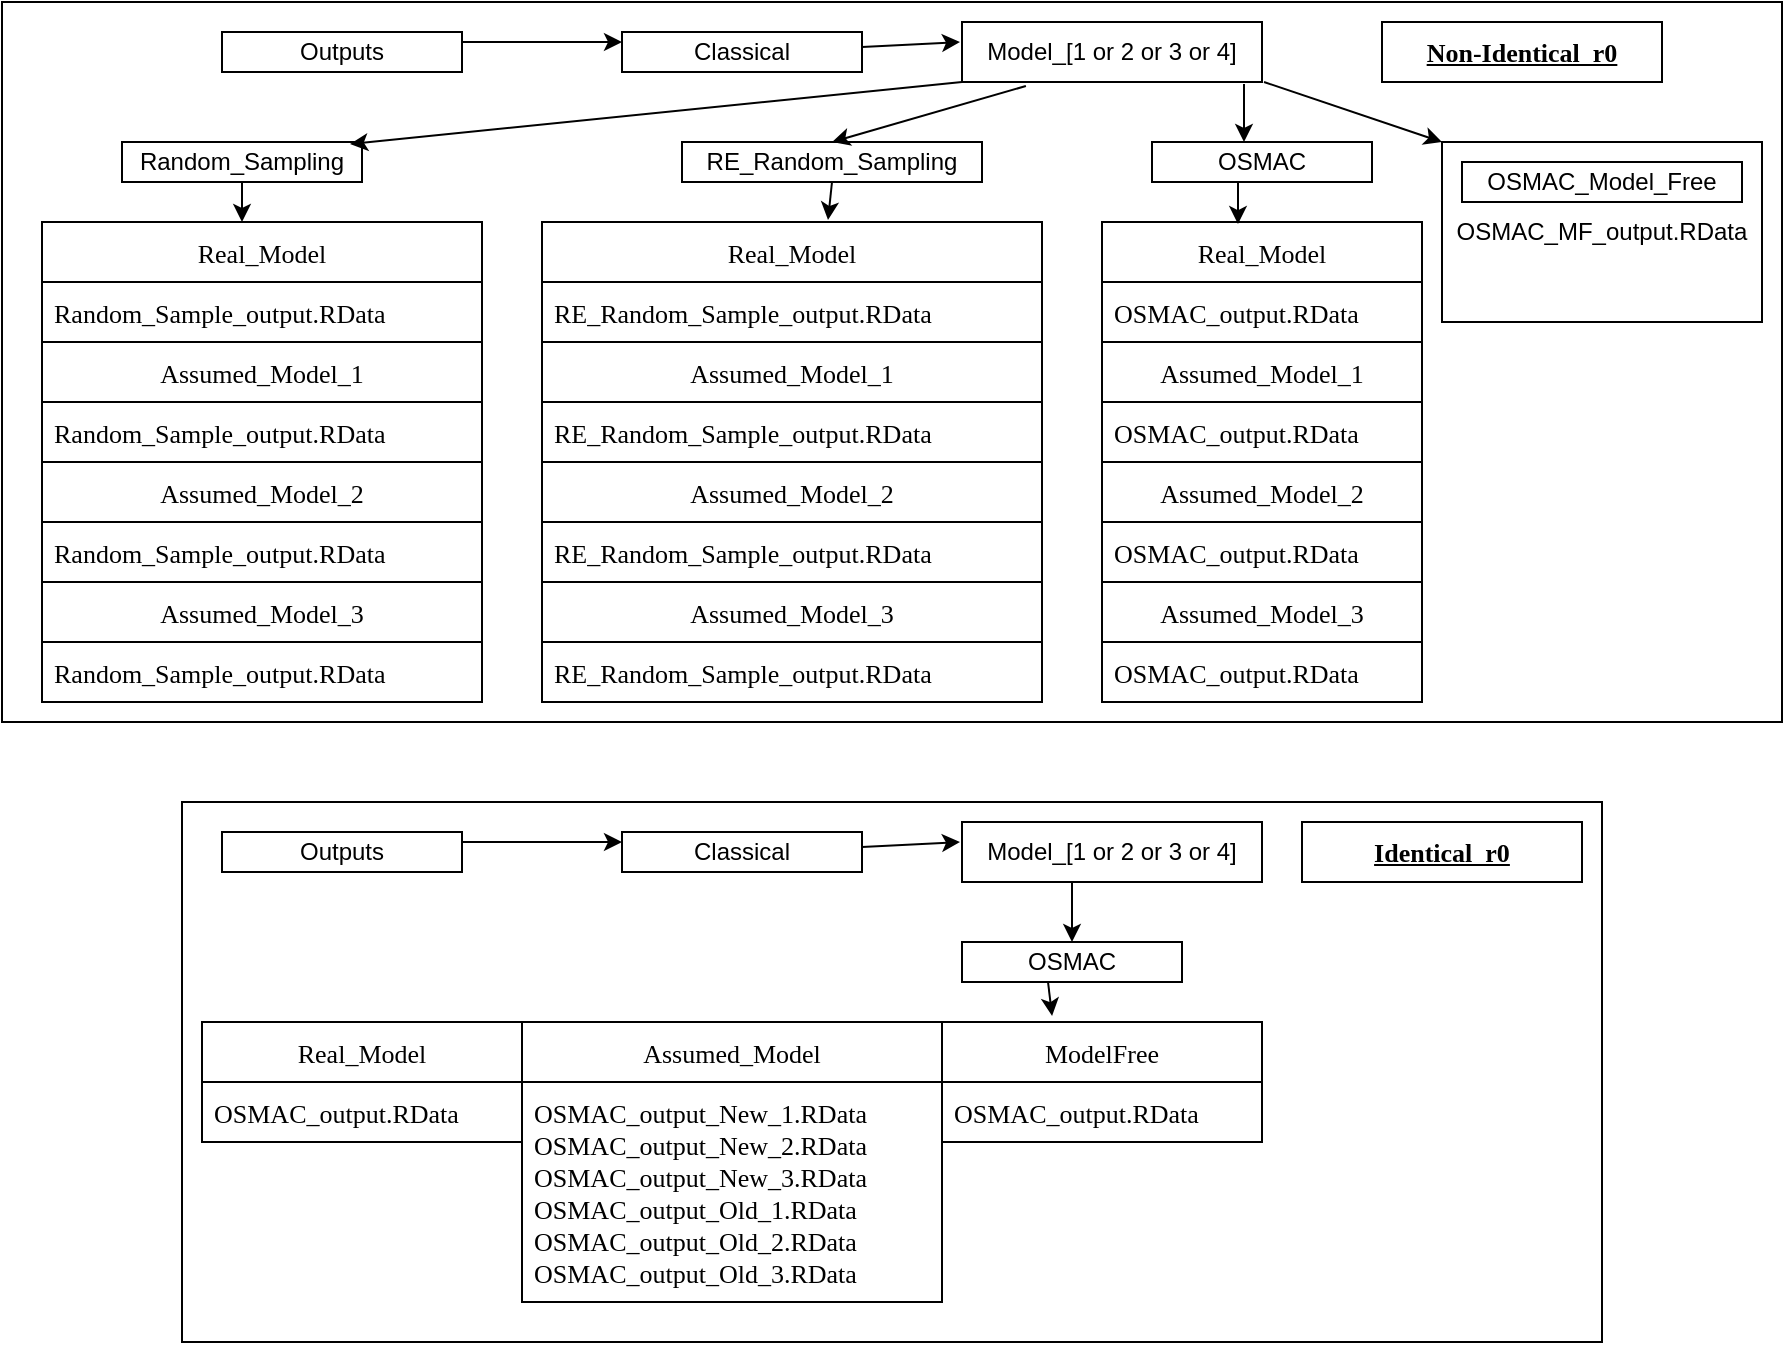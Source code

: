 <mxfile version="16.1.2" type="device"><diagram id="hRuso6uakJfl2Divja7w" name="Page-1"><mxGraphModel dx="2272" dy="694" grid="1" gridSize="10" guides="1" tooltips="1" connect="1" arrows="1" fold="1" page="1" pageScale="1" pageWidth="850" pageHeight="1400" math="0" shadow="0"><root><mxCell id="0"/><mxCell id="1" parent="0"/><mxCell id="Sh1bLU88lmJ6SCoNmVqh-36" value="" style="rounded=0;whiteSpace=wrap;html=1;fontFamily=Verdana;fontSize=13;fontColor=#000000;" vertex="1" parent="1"><mxGeometry x="-90" y="10" width="890" height="360" as="geometry"/></mxCell><mxCell id="pK8bE2HsiQjrrmtzJWa1-1" value="Outputs" style="rounded=0;whiteSpace=wrap;html=1;" parent="1" vertex="1"><mxGeometry x="20" y="25" width="120" height="20" as="geometry"/></mxCell><mxCell id="pK8bE2HsiQjrrmtzJWa1-2" value="Classical" style="rounded=0;whiteSpace=wrap;html=1;" parent="1" vertex="1"><mxGeometry x="220" y="25" width="120" height="20" as="geometry"/></mxCell><mxCell id="pK8bE2HsiQjrrmtzJWa1-3" value="Model_[1 or 2 or 3 or 4]" style="rounded=0;whiteSpace=wrap;html=1;" parent="1" vertex="1"><mxGeometry x="390" y="20" width="150" height="30" as="geometry"/></mxCell><mxCell id="pK8bE2HsiQjrrmtzJWa1-5" value="Random_Sampling" style="rounded=0;whiteSpace=wrap;html=1;" parent="1" vertex="1"><mxGeometry x="-30" y="80" width="120" height="20" as="geometry"/></mxCell><mxCell id="pK8bE2HsiQjrrmtzJWa1-6" value="RE_Random_Sampling" style="rounded=0;whiteSpace=wrap;html=1;" parent="1" vertex="1"><mxGeometry x="250" y="80" width="150" height="20" as="geometry"/></mxCell><mxCell id="pK8bE2HsiQjrrmtzJWa1-7" value="OSMAC" style="rounded=0;whiteSpace=wrap;html=1;" parent="1" vertex="1"><mxGeometry x="485" y="80" width="110" height="20" as="geometry"/></mxCell><mxCell id="pK8bE2HsiQjrrmtzJWa1-24" value="" style="endArrow=classic;html=1;exitX=1;exitY=0.25;exitDx=0;exitDy=0;" parent="1" source="pK8bE2HsiQjrrmtzJWa1-1" edge="1"><mxGeometry width="50" height="50" relative="1" as="geometry"><mxPoint x="170" y="80" as="sourcePoint"/><mxPoint x="220" y="30" as="targetPoint"/></mxGeometry></mxCell><mxCell id="pK8bE2HsiQjrrmtzJWa1-25" value="" style="endArrow=classic;html=1;exitX=1;exitY=0.25;exitDx=0;exitDy=0;" parent="1" edge="1"><mxGeometry width="50" height="50" relative="1" as="geometry"><mxPoint x="340" y="32.5" as="sourcePoint"/><mxPoint x="389" y="30" as="targetPoint"/></mxGeometry></mxCell><mxCell id="pK8bE2HsiQjrrmtzJWa1-27" value="" style="endArrow=classic;html=1;exitX=0;exitY=1;exitDx=0;exitDy=0;entryX=0.95;entryY=0.05;entryDx=0;entryDy=0;entryPerimeter=0;" parent="1" source="pK8bE2HsiQjrrmtzJWa1-3" target="pK8bE2HsiQjrrmtzJWa1-5" edge="1"><mxGeometry width="50" height="50" relative="1" as="geometry"><mxPoint x="135" y="120" as="sourcePoint"/><mxPoint x="105" y="150" as="targetPoint"/></mxGeometry></mxCell><mxCell id="pK8bE2HsiQjrrmtzJWa1-29" value="" style="endArrow=classic;html=1;exitX=0.213;exitY=1.067;exitDx=0;exitDy=0;entryX=0.5;entryY=0;entryDx=0;entryDy=0;exitPerimeter=0;" parent="1" source="pK8bE2HsiQjrrmtzJWa1-3" edge="1" target="pK8bE2HsiQjrrmtzJWa1-6"><mxGeometry width="50" height="50" relative="1" as="geometry"><mxPoint x="300" y="120" as="sourcePoint"/><mxPoint x="872" y="312.52" as="targetPoint"/></mxGeometry></mxCell><mxCell id="pK8bE2HsiQjrrmtzJWa1-30" value="" style="endArrow=classic;html=1;exitX=0.94;exitY=1.033;exitDx=0;exitDy=0;exitPerimeter=0;" parent="1" source="pK8bE2HsiQjrrmtzJWa1-3" edge="1"><mxGeometry width="50" height="50" relative="1" as="geometry"><mxPoint x="330" y="122" as="sourcePoint"/><mxPoint x="531" y="80" as="targetPoint"/></mxGeometry></mxCell><mxCell id="Sh1bLU88lmJ6SCoNmVqh-1" value="&lt;b&gt;&lt;u&gt;Non-Identical_r0&lt;/u&gt;&lt;/b&gt;" style="rounded=0;whiteSpace=wrap;html=1;fontFamily=Verdana;fontSize=13;fontColor=#000000;" vertex="1" parent="1"><mxGeometry x="600" y="20" width="140" height="30" as="geometry"/></mxCell><mxCell id="Sh1bLU88lmJ6SCoNmVqh-2" value="OSMAC_MF_output.RData" style="rounded=0;whiteSpace=wrap;html=1;" vertex="1" parent="1"><mxGeometry x="630" y="80" width="160" height="90" as="geometry"/></mxCell><mxCell id="Sh1bLU88lmJ6SCoNmVqh-3" value="OSMAC_Model_Free" style="rounded=0;whiteSpace=wrap;html=1;" vertex="1" parent="1"><mxGeometry x="640" y="90" width="140" height="20" as="geometry"/></mxCell><mxCell id="Sh1bLU88lmJ6SCoNmVqh-4" value="" style="endArrow=classic;html=1;entryX=0;entryY=0;entryDx=0;entryDy=0;" edge="1" parent="1" target="Sh1bLU88lmJ6SCoNmVqh-2"><mxGeometry width="50" height="50" relative="1" as="geometry"><mxPoint x="541" y="50" as="sourcePoint"/><mxPoint x="541" y="90" as="targetPoint"/></mxGeometry></mxCell><mxCell id="Sh1bLU88lmJ6SCoNmVqh-5" value="Real_Model" style="swimlane;fontStyle=0;childLayout=stackLayout;horizontal=1;startSize=30;horizontalStack=0;resizeParent=1;resizeParentMax=0;resizeLast=0;collapsible=1;marginBottom=0;fontFamily=Verdana;fontSize=13;fontColor=#000000;" vertex="1" parent="1"><mxGeometry x="460" y="120" width="160" height="60" as="geometry"/></mxCell><mxCell id="Sh1bLU88lmJ6SCoNmVqh-6" value="OSMAC_output.RData" style="text;strokeColor=none;fillColor=none;align=left;verticalAlign=middle;spacingLeft=4;spacingRight=4;overflow=hidden;points=[[0,0.5],[1,0.5]];portConstraint=eastwest;rotatable=0;fontFamily=Verdana;fontSize=13;fontColor=#000000;" vertex="1" parent="Sh1bLU88lmJ6SCoNmVqh-5"><mxGeometry y="30" width="160" height="30" as="geometry"/></mxCell><mxCell id="Sh1bLU88lmJ6SCoNmVqh-9" value="Assumed_Model_1" style="swimlane;fontStyle=0;childLayout=stackLayout;horizontal=1;startSize=30;horizontalStack=0;resizeParent=1;resizeParentMax=0;resizeLast=0;collapsible=1;marginBottom=0;fontFamily=Verdana;fontSize=13;fontColor=#000000;" vertex="1" parent="1"><mxGeometry x="460" y="180" width="160" height="60" as="geometry"/></mxCell><mxCell id="Sh1bLU88lmJ6SCoNmVqh-10" value="OSMAC_output.RData" style="text;strokeColor=none;fillColor=none;align=left;verticalAlign=middle;spacingLeft=4;spacingRight=4;overflow=hidden;points=[[0,0.5],[1,0.5]];portConstraint=eastwest;rotatable=0;fontFamily=Verdana;fontSize=13;fontColor=#000000;" vertex="1" parent="Sh1bLU88lmJ6SCoNmVqh-9"><mxGeometry y="30" width="160" height="30" as="geometry"/></mxCell><mxCell id="Sh1bLU88lmJ6SCoNmVqh-11" value="Assumed_Model_2" style="swimlane;fontStyle=0;childLayout=stackLayout;horizontal=1;startSize=30;horizontalStack=0;resizeParent=1;resizeParentMax=0;resizeLast=0;collapsible=1;marginBottom=0;fontFamily=Verdana;fontSize=13;fontColor=#000000;" vertex="1" parent="1"><mxGeometry x="460" y="240" width="160" height="60" as="geometry"/></mxCell><mxCell id="Sh1bLU88lmJ6SCoNmVqh-12" value="OSMAC_output.RData" style="text;strokeColor=none;fillColor=none;align=left;verticalAlign=middle;spacingLeft=4;spacingRight=4;overflow=hidden;points=[[0,0.5],[1,0.5]];portConstraint=eastwest;rotatable=0;fontFamily=Verdana;fontSize=13;fontColor=#000000;" vertex="1" parent="Sh1bLU88lmJ6SCoNmVqh-11"><mxGeometry y="30" width="160" height="30" as="geometry"/></mxCell><mxCell id="Sh1bLU88lmJ6SCoNmVqh-13" value="Assumed_Model_3" style="swimlane;fontStyle=0;childLayout=stackLayout;horizontal=1;startSize=30;horizontalStack=0;resizeParent=1;resizeParentMax=0;resizeLast=0;collapsible=1;marginBottom=0;fontFamily=Verdana;fontSize=13;fontColor=#000000;" vertex="1" parent="1"><mxGeometry x="460" y="300" width="160" height="60" as="geometry"/></mxCell><mxCell id="Sh1bLU88lmJ6SCoNmVqh-14" value="OSMAC_output.RData" style="text;strokeColor=none;fillColor=none;align=left;verticalAlign=middle;spacingLeft=4;spacingRight=4;overflow=hidden;points=[[0,0.5],[1,0.5]];portConstraint=eastwest;rotatable=0;fontFamily=Verdana;fontSize=13;fontColor=#000000;" vertex="1" parent="Sh1bLU88lmJ6SCoNmVqh-13"><mxGeometry y="30" width="160" height="30" as="geometry"/></mxCell><mxCell id="Sh1bLU88lmJ6SCoNmVqh-15" value="Real_Model" style="swimlane;fontStyle=0;childLayout=stackLayout;horizontal=1;startSize=30;horizontalStack=0;resizeParent=1;resizeParentMax=0;resizeLast=0;collapsible=1;marginBottom=0;fontFamily=Verdana;fontSize=13;fontColor=#000000;" vertex="1" parent="1"><mxGeometry x="180" y="120" width="250" height="60" as="geometry"/></mxCell><mxCell id="Sh1bLU88lmJ6SCoNmVqh-16" value="RE_Random_Sample_output.RData" style="text;strokeColor=none;fillColor=none;align=left;verticalAlign=middle;spacingLeft=4;spacingRight=4;overflow=hidden;points=[[0,0.5],[1,0.5]];portConstraint=eastwest;rotatable=0;fontFamily=Verdana;fontSize=13;fontColor=#000000;" vertex="1" parent="Sh1bLU88lmJ6SCoNmVqh-15"><mxGeometry y="30" width="250" height="30" as="geometry"/></mxCell><mxCell id="Sh1bLU88lmJ6SCoNmVqh-17" value="Assumed_Model_1" style="swimlane;fontStyle=0;childLayout=stackLayout;horizontal=1;startSize=30;horizontalStack=0;resizeParent=1;resizeParentMax=0;resizeLast=0;collapsible=1;marginBottom=0;fontFamily=Verdana;fontSize=13;fontColor=#000000;" vertex="1" parent="1"><mxGeometry x="180" y="180" width="250" height="60" as="geometry"/></mxCell><mxCell id="Sh1bLU88lmJ6SCoNmVqh-18" value="RE_Random_Sample_output.RData" style="text;strokeColor=none;fillColor=none;align=left;verticalAlign=middle;spacingLeft=4;spacingRight=4;overflow=hidden;points=[[0,0.5],[1,0.5]];portConstraint=eastwest;rotatable=0;fontFamily=Verdana;fontSize=13;fontColor=#000000;" vertex="1" parent="Sh1bLU88lmJ6SCoNmVqh-17"><mxGeometry y="30" width="250" height="30" as="geometry"/></mxCell><mxCell id="Sh1bLU88lmJ6SCoNmVqh-19" value="Assumed_Model_2" style="swimlane;fontStyle=0;childLayout=stackLayout;horizontal=1;startSize=30;horizontalStack=0;resizeParent=1;resizeParentMax=0;resizeLast=0;collapsible=1;marginBottom=0;fontFamily=Verdana;fontSize=13;fontColor=#000000;" vertex="1" parent="1"><mxGeometry x="180" y="240" width="250" height="60" as="geometry"/></mxCell><mxCell id="Sh1bLU88lmJ6SCoNmVqh-20" value="RE_Random_Sample_output.RData" style="text;strokeColor=none;fillColor=none;align=left;verticalAlign=middle;spacingLeft=4;spacingRight=4;overflow=hidden;points=[[0,0.5],[1,0.5]];portConstraint=eastwest;rotatable=0;fontFamily=Verdana;fontSize=13;fontColor=#000000;" vertex="1" parent="Sh1bLU88lmJ6SCoNmVqh-19"><mxGeometry y="30" width="250" height="30" as="geometry"/></mxCell><mxCell id="Sh1bLU88lmJ6SCoNmVqh-21" value="Assumed_Model_3" style="swimlane;fontStyle=0;childLayout=stackLayout;horizontal=1;startSize=30;horizontalStack=0;resizeParent=1;resizeParentMax=0;resizeLast=0;collapsible=1;marginBottom=0;fontFamily=Verdana;fontSize=13;fontColor=#000000;" vertex="1" parent="1"><mxGeometry x="180" y="300" width="250" height="60" as="geometry"/></mxCell><mxCell id="Sh1bLU88lmJ6SCoNmVqh-22" value="RE_Random_Sample_output.RData" style="text;strokeColor=none;fillColor=none;align=left;verticalAlign=middle;spacingLeft=4;spacingRight=4;overflow=hidden;points=[[0,0.5],[1,0.5]];portConstraint=eastwest;rotatable=0;fontFamily=Verdana;fontSize=13;fontColor=#000000;" vertex="1" parent="Sh1bLU88lmJ6SCoNmVqh-21"><mxGeometry y="30" width="250" height="30" as="geometry"/></mxCell><mxCell id="Sh1bLU88lmJ6SCoNmVqh-24" value="Real_Model" style="swimlane;fontStyle=0;childLayout=stackLayout;horizontal=1;startSize=30;horizontalStack=0;resizeParent=1;resizeParentMax=0;resizeLast=0;collapsible=1;marginBottom=0;fontFamily=Verdana;fontSize=13;fontColor=#000000;" vertex="1" parent="1"><mxGeometry x="-70" y="120" width="220" height="60" as="geometry"/></mxCell><mxCell id="Sh1bLU88lmJ6SCoNmVqh-32" value="" style="endArrow=classic;html=1;rounded=0;fontFamily=Verdana;fontSize=13;fontColor=#000000;exitX=0.5;exitY=1;exitDx=0;exitDy=0;" edge="1" parent="Sh1bLU88lmJ6SCoNmVqh-24" source="pK8bE2HsiQjrrmtzJWa1-5"><mxGeometry width="50" height="50" relative="1" as="geometry"><mxPoint x="50" y="50" as="sourcePoint"/><mxPoint x="100" as="targetPoint"/></mxGeometry></mxCell><mxCell id="Sh1bLU88lmJ6SCoNmVqh-25" value="Random_Sample_output.RData" style="text;strokeColor=none;fillColor=none;align=left;verticalAlign=middle;spacingLeft=4;spacingRight=4;overflow=hidden;points=[[0,0.5],[1,0.5]];portConstraint=eastwest;rotatable=0;fontFamily=Verdana;fontSize=13;fontColor=#000000;" vertex="1" parent="Sh1bLU88lmJ6SCoNmVqh-24"><mxGeometry y="30" width="220" height="30" as="geometry"/></mxCell><mxCell id="Sh1bLU88lmJ6SCoNmVqh-26" value="Assumed_Model_1" style="swimlane;fontStyle=0;childLayout=stackLayout;horizontal=1;startSize=30;horizontalStack=0;resizeParent=1;resizeParentMax=0;resizeLast=0;collapsible=1;marginBottom=0;fontFamily=Verdana;fontSize=13;fontColor=#000000;" vertex="1" parent="1"><mxGeometry x="-70" y="180" width="220" height="60" as="geometry"/></mxCell><mxCell id="Sh1bLU88lmJ6SCoNmVqh-27" value="Random_Sample_output.RData" style="text;strokeColor=none;fillColor=none;align=left;verticalAlign=middle;spacingLeft=4;spacingRight=4;overflow=hidden;points=[[0,0.5],[1,0.5]];portConstraint=eastwest;rotatable=0;fontFamily=Verdana;fontSize=13;fontColor=#000000;" vertex="1" parent="Sh1bLU88lmJ6SCoNmVqh-26"><mxGeometry y="30" width="220" height="30" as="geometry"/></mxCell><mxCell id="Sh1bLU88lmJ6SCoNmVqh-28" value="Assumed_Model_2" style="swimlane;fontStyle=0;childLayout=stackLayout;horizontal=1;startSize=30;horizontalStack=0;resizeParent=1;resizeParentMax=0;resizeLast=0;collapsible=1;marginBottom=0;fontFamily=Verdana;fontSize=13;fontColor=#000000;" vertex="1" parent="1"><mxGeometry x="-70" y="240" width="220" height="60" as="geometry"/></mxCell><mxCell id="Sh1bLU88lmJ6SCoNmVqh-29" value="Random_Sample_output.RData" style="text;strokeColor=none;fillColor=none;align=left;verticalAlign=middle;spacingLeft=4;spacingRight=4;overflow=hidden;points=[[0,0.5],[1,0.5]];portConstraint=eastwest;rotatable=0;fontFamily=Verdana;fontSize=13;fontColor=#000000;" vertex="1" parent="Sh1bLU88lmJ6SCoNmVqh-28"><mxGeometry y="30" width="220" height="30" as="geometry"/></mxCell><mxCell id="Sh1bLU88lmJ6SCoNmVqh-30" value="Assumed_Model_3" style="swimlane;fontStyle=0;childLayout=stackLayout;horizontal=1;startSize=30;horizontalStack=0;resizeParent=1;resizeParentMax=0;resizeLast=0;collapsible=1;marginBottom=0;fontFamily=Verdana;fontSize=13;fontColor=#000000;" vertex="1" parent="1"><mxGeometry x="-70" y="300" width="220" height="60" as="geometry"/></mxCell><mxCell id="Sh1bLU88lmJ6SCoNmVqh-31" value="Random_Sample_output.RData" style="text;strokeColor=none;fillColor=none;align=left;verticalAlign=middle;spacingLeft=4;spacingRight=4;overflow=hidden;points=[[0,0.5],[1,0.5]];portConstraint=eastwest;rotatable=0;fontFamily=Verdana;fontSize=13;fontColor=#000000;" vertex="1" parent="Sh1bLU88lmJ6SCoNmVqh-30"><mxGeometry y="30" width="220" height="30" as="geometry"/></mxCell><mxCell id="Sh1bLU88lmJ6SCoNmVqh-34" value="" style="endArrow=classic;html=1;rounded=0;fontFamily=Verdana;fontSize=13;fontColor=#000000;entryX=0.572;entryY=-0.017;entryDx=0;entryDy=0;entryPerimeter=0;exitX=0.5;exitY=1;exitDx=0;exitDy=0;" edge="1" parent="1" source="pK8bE2HsiQjrrmtzJWa1-6" target="Sh1bLU88lmJ6SCoNmVqh-15"><mxGeometry width="50" height="50" relative="1" as="geometry"><mxPoint x="400" y="270" as="sourcePoint"/><mxPoint x="450" y="220" as="targetPoint"/></mxGeometry></mxCell><mxCell id="Sh1bLU88lmJ6SCoNmVqh-35" value="" style="endArrow=classic;html=1;rounded=0;fontFamily=Verdana;fontSize=13;fontColor=#000000;exitX=0.391;exitY=1;exitDx=0;exitDy=0;exitPerimeter=0;entryX=0.425;entryY=0.017;entryDx=0;entryDy=0;entryPerimeter=0;" edge="1" parent="1" source="pK8bE2HsiQjrrmtzJWa1-7" target="Sh1bLU88lmJ6SCoNmVqh-5"><mxGeometry width="50" height="50" relative="1" as="geometry"><mxPoint x="400" y="270" as="sourcePoint"/><mxPoint x="450" y="220" as="targetPoint"/></mxGeometry></mxCell><mxCell id="Sh1bLU88lmJ6SCoNmVqh-37" value="" style="rounded=0;whiteSpace=wrap;html=1;fontFamily=Verdana;fontSize=13;fontColor=#000000;" vertex="1" parent="1"><mxGeometry y="410" width="710" height="270" as="geometry"/></mxCell><mxCell id="Sh1bLU88lmJ6SCoNmVqh-38" value="Outputs" style="rounded=0;whiteSpace=wrap;html=1;" vertex="1" parent="1"><mxGeometry x="20" y="425" width="120" height="20" as="geometry"/></mxCell><mxCell id="Sh1bLU88lmJ6SCoNmVqh-39" value="Classical" style="rounded=0;whiteSpace=wrap;html=1;" vertex="1" parent="1"><mxGeometry x="220" y="425" width="120" height="20" as="geometry"/></mxCell><mxCell id="Sh1bLU88lmJ6SCoNmVqh-40" value="Model_[1 or 2 or 3 or 4]" style="rounded=0;whiteSpace=wrap;html=1;" vertex="1" parent="1"><mxGeometry x="390" y="420" width="150" height="30" as="geometry"/></mxCell><mxCell id="Sh1bLU88lmJ6SCoNmVqh-43" value="OSMAC" style="rounded=0;whiteSpace=wrap;html=1;" vertex="1" parent="1"><mxGeometry x="390" y="480" width="110" height="20" as="geometry"/></mxCell><mxCell id="Sh1bLU88lmJ6SCoNmVqh-44" value="" style="endArrow=classic;html=1;exitX=1;exitY=0.25;exitDx=0;exitDy=0;" edge="1" parent="1" source="Sh1bLU88lmJ6SCoNmVqh-38"><mxGeometry width="50" height="50" relative="1" as="geometry"><mxPoint x="170" y="480" as="sourcePoint"/><mxPoint x="220" y="430" as="targetPoint"/></mxGeometry></mxCell><mxCell id="Sh1bLU88lmJ6SCoNmVqh-45" value="" style="endArrow=classic;html=1;exitX=1;exitY=0.25;exitDx=0;exitDy=0;" edge="1" parent="1"><mxGeometry width="50" height="50" relative="1" as="geometry"><mxPoint x="340" y="432.5" as="sourcePoint"/><mxPoint x="389" y="430" as="targetPoint"/></mxGeometry></mxCell><mxCell id="Sh1bLU88lmJ6SCoNmVqh-48" value="" style="endArrow=classic;html=1;entryX=0.5;entryY=0;entryDx=0;entryDy=0;" edge="1" parent="1" target="Sh1bLU88lmJ6SCoNmVqh-43"><mxGeometry width="50" height="50" relative="1" as="geometry"><mxPoint x="445" y="450" as="sourcePoint"/><mxPoint x="531" y="480" as="targetPoint"/></mxGeometry></mxCell><mxCell id="Sh1bLU88lmJ6SCoNmVqh-49" value="&lt;b&gt;&lt;u&gt;Identical_r0&lt;/u&gt;&lt;/b&gt;" style="rounded=0;whiteSpace=wrap;html=1;fontFamily=Verdana;fontSize=13;fontColor=#000000;" vertex="1" parent="1"><mxGeometry x="560" y="420" width="140" height="30" as="geometry"/></mxCell><mxCell id="Sh1bLU88lmJ6SCoNmVqh-53" value="Real_Model" style="swimlane;fontStyle=0;childLayout=stackLayout;horizontal=1;startSize=30;horizontalStack=0;resizeParent=1;resizeParentMax=0;resizeLast=0;collapsible=1;marginBottom=0;fontFamily=Verdana;fontSize=13;fontColor=#000000;" vertex="1" parent="1"><mxGeometry x="10" y="520" width="160" height="60" as="geometry"/></mxCell><mxCell id="Sh1bLU88lmJ6SCoNmVqh-54" value="OSMAC_output.RData" style="text;strokeColor=none;fillColor=none;align=left;verticalAlign=middle;spacingLeft=4;spacingRight=4;overflow=hidden;points=[[0,0.5],[1,0.5]];portConstraint=eastwest;rotatable=0;fontFamily=Verdana;fontSize=13;fontColor=#000000;" vertex="1" parent="Sh1bLU88lmJ6SCoNmVqh-53"><mxGeometry y="30" width="160" height="30" as="geometry"/></mxCell><mxCell id="Sh1bLU88lmJ6SCoNmVqh-55" value="Assumed_Model" style="swimlane;fontStyle=0;childLayout=stackLayout;horizontal=1;startSize=30;horizontalStack=0;resizeParent=1;resizeParentMax=0;resizeLast=0;collapsible=1;marginBottom=0;fontFamily=Verdana;fontSize=13;fontColor=#000000;" vertex="1" parent="1"><mxGeometry x="170" y="520" width="210" height="140" as="geometry"/></mxCell><mxCell id="Sh1bLU88lmJ6SCoNmVqh-56" value="OSMAC_output_New_1.RData&#10;OSMAC_output_New_2.RData&#10;OSMAC_output_New_3.RData&#10;OSMAC_output_Old_1.RData&#10;OSMAC_output_Old_2.RData&#10;OSMAC_output_Old_3.RData" style="text;strokeColor=none;fillColor=none;align=left;verticalAlign=middle;spacingLeft=4;spacingRight=4;overflow=hidden;points=[[0,0.5],[1,0.5]];portConstraint=eastwest;rotatable=0;fontFamily=Verdana;fontSize=13;fontColor=#000000;" vertex="1" parent="Sh1bLU88lmJ6SCoNmVqh-55"><mxGeometry y="30" width="210" height="110" as="geometry"/></mxCell><mxCell id="Sh1bLU88lmJ6SCoNmVqh-57" value="ModelFree" style="swimlane;fontStyle=0;childLayout=stackLayout;horizontal=1;startSize=30;horizontalStack=0;resizeParent=1;resizeParentMax=0;resizeLast=0;collapsible=1;marginBottom=0;fontFamily=Verdana;fontSize=13;fontColor=#000000;" vertex="1" parent="1"><mxGeometry x="380" y="520" width="160" height="60" as="geometry"/></mxCell><mxCell id="Sh1bLU88lmJ6SCoNmVqh-58" value="OSMAC_output.RData" style="text;strokeColor=none;fillColor=none;align=left;verticalAlign=middle;spacingLeft=4;spacingRight=4;overflow=hidden;points=[[0,0.5],[1,0.5]];portConstraint=eastwest;rotatable=0;fontFamily=Verdana;fontSize=13;fontColor=#000000;" vertex="1" parent="Sh1bLU88lmJ6SCoNmVqh-57"><mxGeometry y="30" width="160" height="30" as="geometry"/></mxCell><mxCell id="Sh1bLU88lmJ6SCoNmVqh-79" value="" style="endArrow=classic;html=1;rounded=0;fontFamily=Verdana;fontSize=13;fontColor=#000000;exitX=0.391;exitY=1;exitDx=0;exitDy=0;exitPerimeter=0;entryX=0.344;entryY=-0.05;entryDx=0;entryDy=0;entryPerimeter=0;" edge="1" parent="1" source="Sh1bLU88lmJ6SCoNmVqh-43" target="Sh1bLU88lmJ6SCoNmVqh-57"><mxGeometry width="50" height="50" relative="1" as="geometry"><mxPoint x="400" y="670" as="sourcePoint"/><mxPoint x="450" y="620" as="targetPoint"/></mxGeometry></mxCell></root></mxGraphModel></diagram></mxfile>